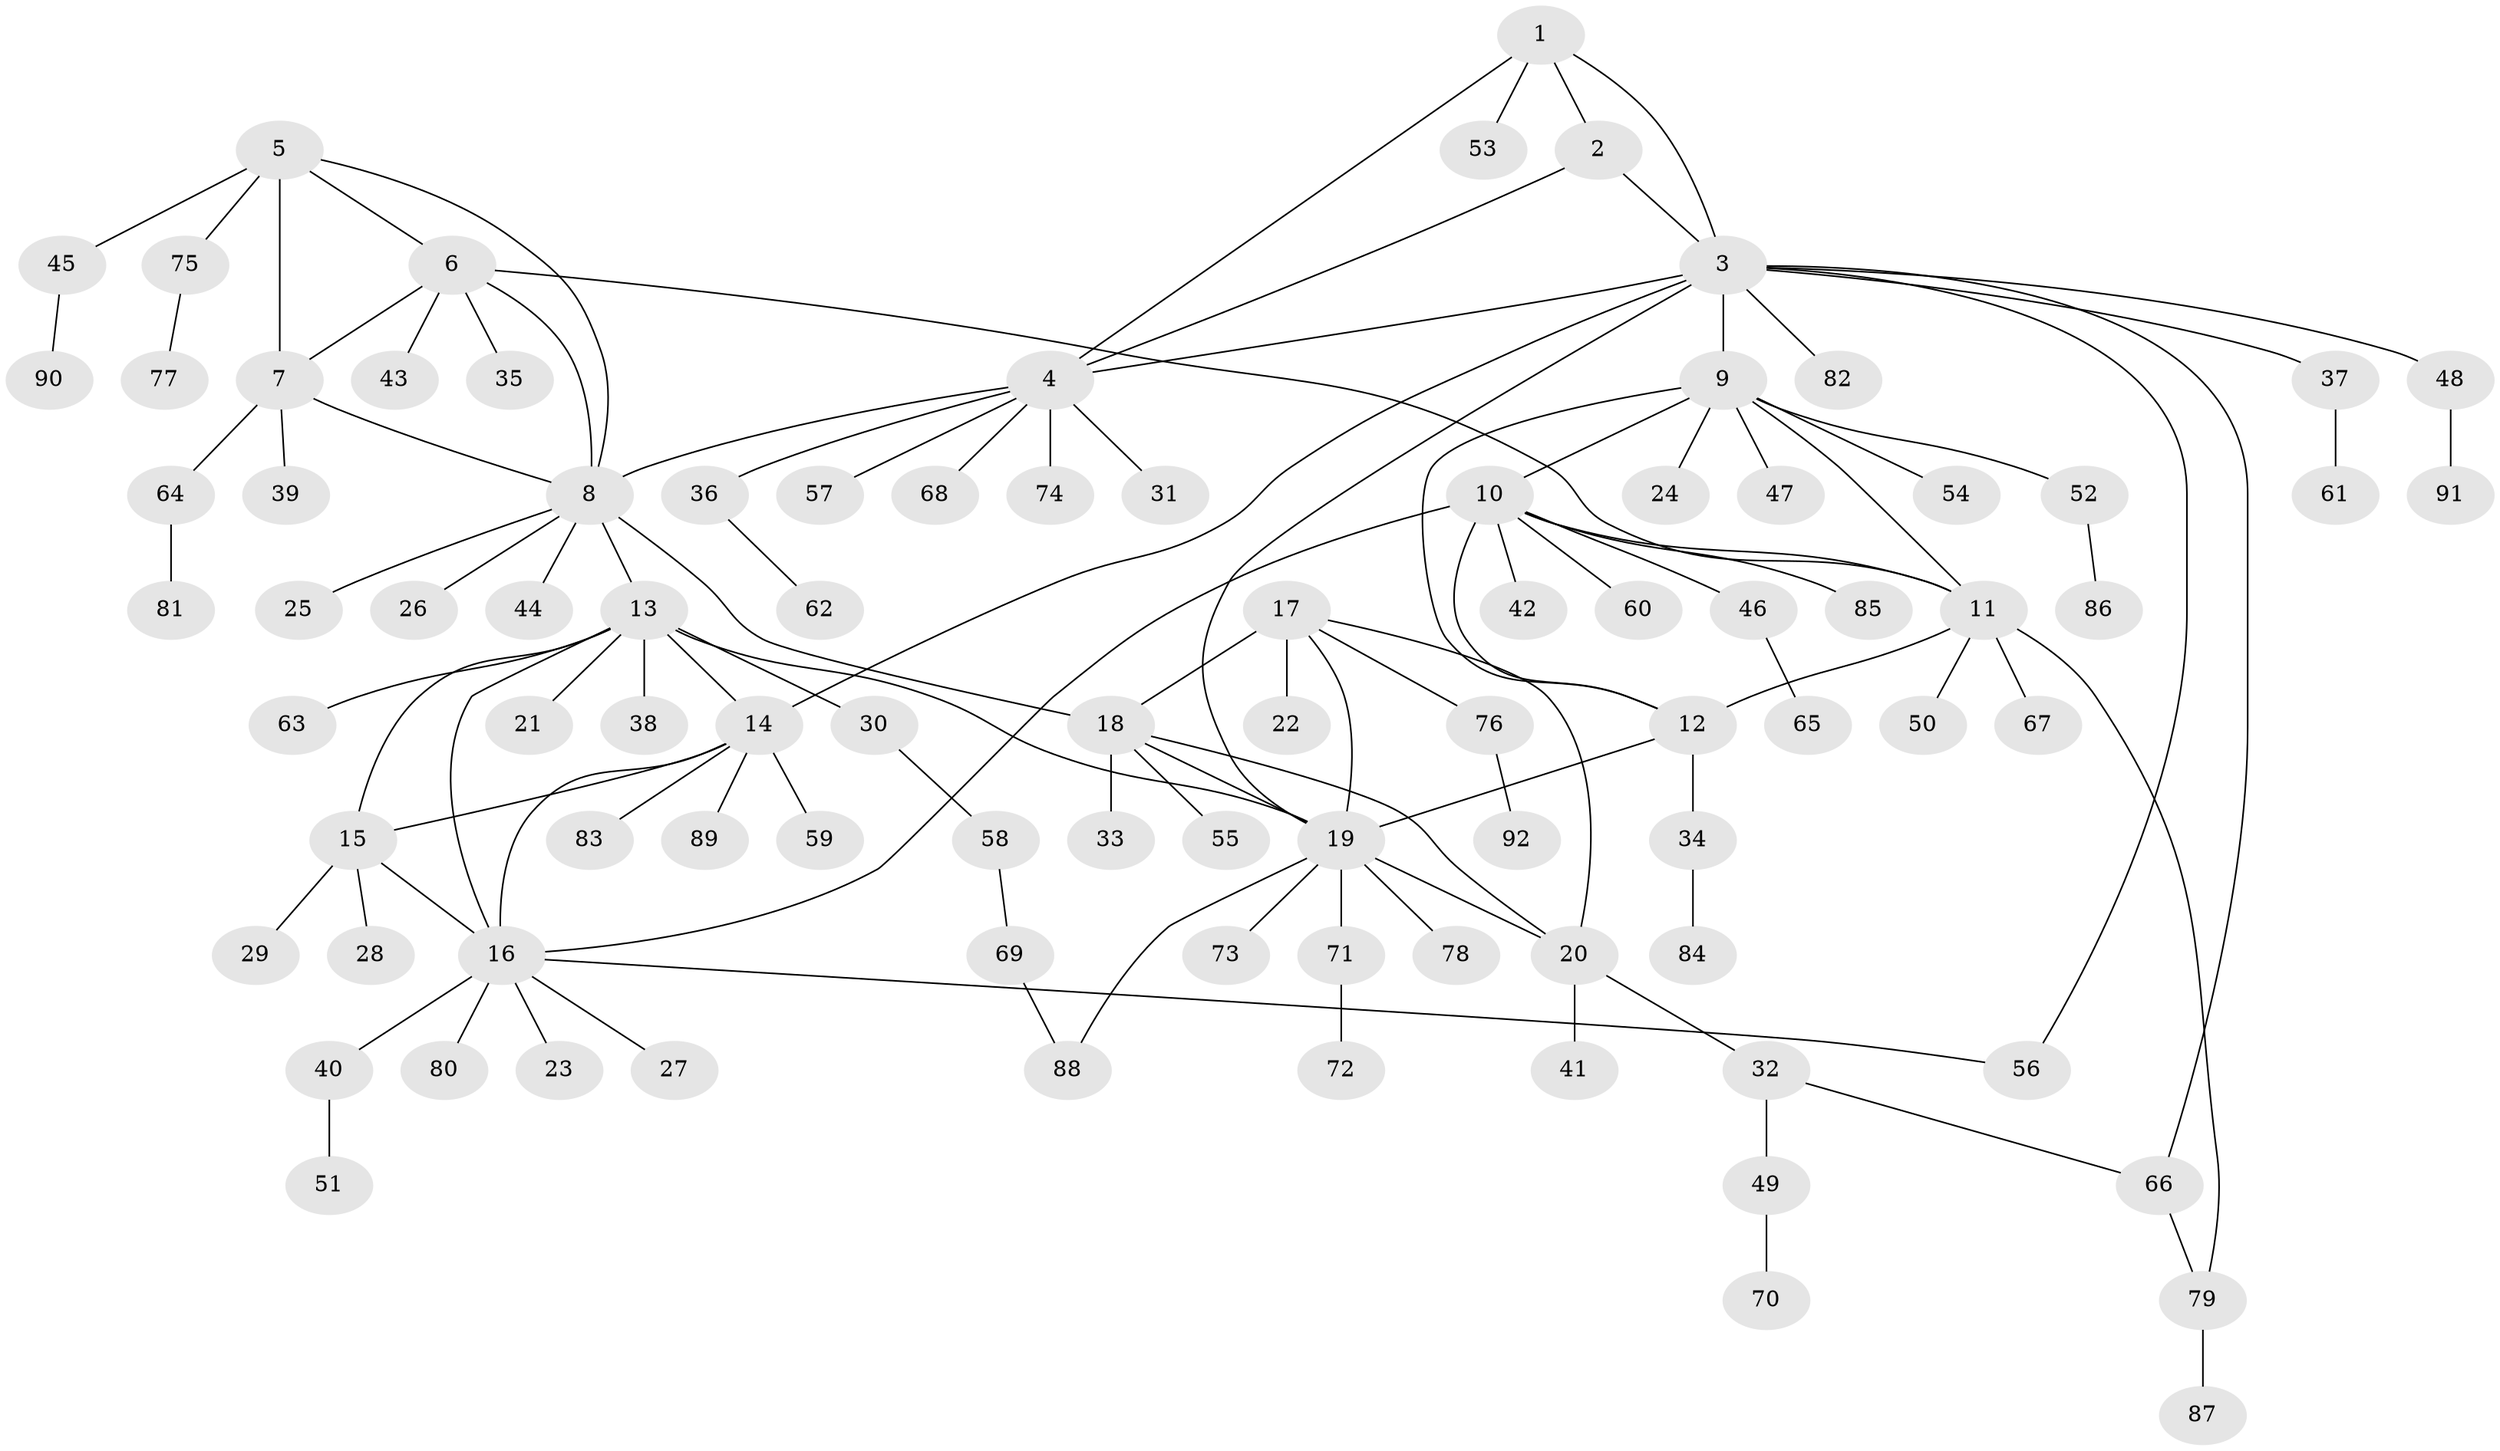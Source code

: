 // Generated by graph-tools (version 1.1) at 2025/37/03/09/25 02:37:11]
// undirected, 92 vertices, 116 edges
graph export_dot {
graph [start="1"]
  node [color=gray90,style=filled];
  1;
  2;
  3;
  4;
  5;
  6;
  7;
  8;
  9;
  10;
  11;
  12;
  13;
  14;
  15;
  16;
  17;
  18;
  19;
  20;
  21;
  22;
  23;
  24;
  25;
  26;
  27;
  28;
  29;
  30;
  31;
  32;
  33;
  34;
  35;
  36;
  37;
  38;
  39;
  40;
  41;
  42;
  43;
  44;
  45;
  46;
  47;
  48;
  49;
  50;
  51;
  52;
  53;
  54;
  55;
  56;
  57;
  58;
  59;
  60;
  61;
  62;
  63;
  64;
  65;
  66;
  67;
  68;
  69;
  70;
  71;
  72;
  73;
  74;
  75;
  76;
  77;
  78;
  79;
  80;
  81;
  82;
  83;
  84;
  85;
  86;
  87;
  88;
  89;
  90;
  91;
  92;
  1 -- 2;
  1 -- 3;
  1 -- 4;
  1 -- 53;
  2 -- 3;
  2 -- 4;
  3 -- 4;
  3 -- 9;
  3 -- 14;
  3 -- 19;
  3 -- 37;
  3 -- 48;
  3 -- 56;
  3 -- 66;
  3 -- 82;
  4 -- 8;
  4 -- 31;
  4 -- 36;
  4 -- 57;
  4 -- 68;
  4 -- 74;
  5 -- 6;
  5 -- 7;
  5 -- 8;
  5 -- 45;
  5 -- 75;
  6 -- 7;
  6 -- 8;
  6 -- 11;
  6 -- 35;
  6 -- 43;
  7 -- 8;
  7 -- 39;
  7 -- 64;
  8 -- 13;
  8 -- 18;
  8 -- 25;
  8 -- 26;
  8 -- 44;
  9 -- 10;
  9 -- 11;
  9 -- 12;
  9 -- 24;
  9 -- 47;
  9 -- 52;
  9 -- 54;
  10 -- 11;
  10 -- 12;
  10 -- 16;
  10 -- 42;
  10 -- 46;
  10 -- 60;
  10 -- 85;
  11 -- 12;
  11 -- 50;
  11 -- 67;
  11 -- 79;
  12 -- 19;
  12 -- 34;
  13 -- 14;
  13 -- 15;
  13 -- 16;
  13 -- 19;
  13 -- 21;
  13 -- 30;
  13 -- 38;
  13 -- 63;
  14 -- 15;
  14 -- 16;
  14 -- 59;
  14 -- 83;
  14 -- 89;
  15 -- 16;
  15 -- 28;
  15 -- 29;
  16 -- 23;
  16 -- 27;
  16 -- 40;
  16 -- 56;
  16 -- 80;
  17 -- 18;
  17 -- 19;
  17 -- 20;
  17 -- 22;
  17 -- 76;
  18 -- 19;
  18 -- 20;
  18 -- 33;
  18 -- 55;
  19 -- 20;
  19 -- 71;
  19 -- 73;
  19 -- 78;
  19 -- 88;
  20 -- 32;
  20 -- 41;
  30 -- 58;
  32 -- 49;
  32 -- 66;
  34 -- 84;
  36 -- 62;
  37 -- 61;
  40 -- 51;
  45 -- 90;
  46 -- 65;
  48 -- 91;
  49 -- 70;
  52 -- 86;
  58 -- 69;
  64 -- 81;
  66 -- 79;
  69 -- 88;
  71 -- 72;
  75 -- 77;
  76 -- 92;
  79 -- 87;
}

